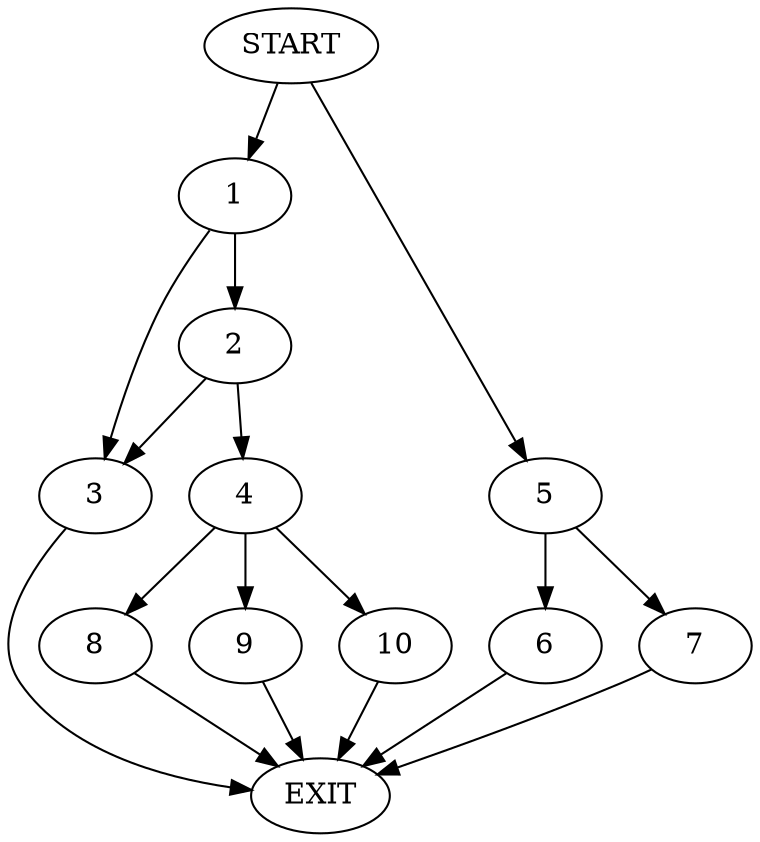 digraph {
0 [label="START"]
11 [label="EXIT"]
0 -> 1
1 -> 2
1 -> 3
2 -> 4
2 -> 3
3 -> 11
0 -> 5
5 -> 6
5 -> 7
7 -> 11
6 -> 11
4 -> 8
4 -> 9
4 -> 10
9 -> 11
8 -> 11
10 -> 11
}
